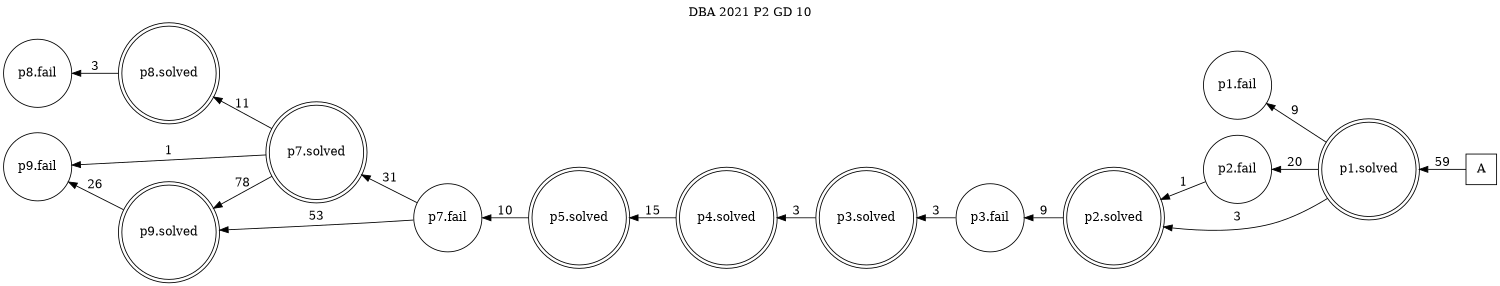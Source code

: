 digraph DBA_2021_P2_GD_10_GOOD {
labelloc="tl"
label= " DBA 2021 P2 GD 10 "
rankdir="RL";
graph [ size=" 10 , 10 !"]

"A" [shape="square" label="A"]
"p1.solved" [shape="doublecircle" label="p1.solved"]
"p1.fail" [shape="circle" label="p1.fail"]
"p2.fail" [shape="circle" label="p2.fail"]
"p2.solved" [shape="doublecircle" label="p2.solved"]
"p3.fail" [shape="circle" label="p3.fail"]
"p3.solved" [shape="doublecircle" label="p3.solved"]
"p4.solved" [shape="doublecircle" label="p4.solved"]
"p5.solved" [shape="doublecircle" label="p5.solved"]
"p7.fail" [shape="circle" label="p7.fail"]
"p7.solved" [shape="doublecircle" label="p7.solved"]
"p9.solved" [shape="doublecircle" label="p9.solved"]
"p9.fail" [shape="circle" label="p9.fail"]
"p8.solved" [shape="doublecircle" label="p8.solved"]
"p8.fail" [shape="circle" label="p8.fail"]
"A" -> "p1.solved" [ label=59]
"p1.solved" -> "p1.fail" [ label=9]
"p1.solved" -> "p2.fail" [ label=20]
"p1.solved" -> "p2.solved" [ label=3]
"p2.fail" -> "p2.solved" [ label=1]
"p2.solved" -> "p3.fail" [ label=9]
"p3.fail" -> "p3.solved" [ label=3]
"p3.solved" -> "p4.solved" [ label=3]
"p4.solved" -> "p5.solved" [ label=15]
"p5.solved" -> "p7.fail" [ label=10]
"p7.fail" -> "p7.solved" [ label=31]
"p7.fail" -> "p9.solved" [ label=53]
"p7.solved" -> "p9.solved" [ label=78]
"p7.solved" -> "p9.fail" [ label=1]
"p7.solved" -> "p8.solved" [ label=11]
"p9.solved" -> "p9.fail" [ label=26]
"p8.solved" -> "p8.fail" [ label=3]
}
